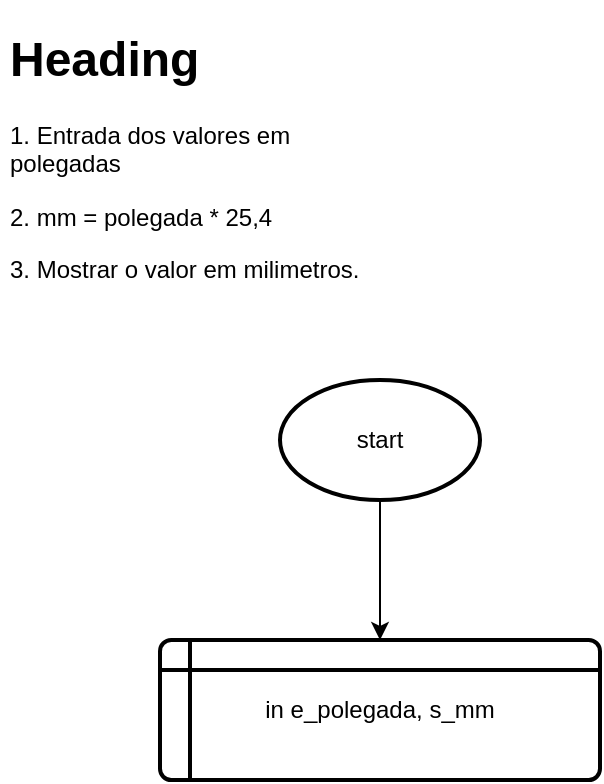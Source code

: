<mxfile version="16.5.6" type="device"><diagram id="d1wPUac8nXYEipCwzin1" name="Page-1"><mxGraphModel dx="1422" dy="1963" grid="1" gridSize="10" guides="1" tooltips="1" connect="1" arrows="1" fold="1" page="1" pageScale="1" pageWidth="827" pageHeight="1169" math="0" shadow="0"><root><mxCell id="0"/><mxCell id="1" parent="0"/><mxCell id="3LWJxxjSt8u2ss5K7CjZ-1" value="&lt;h1&gt;Heading&lt;/h1&gt;&lt;p&gt;1. Entrada dos valores em polegadas&lt;/p&gt;&lt;p&gt;2. mm = polegada * 25,4&lt;/p&gt;&lt;p&gt;3. Mostrar o valor em milimetros.&lt;/p&gt;" style="text;html=1;strokeColor=none;fillColor=none;spacing=5;spacingTop=-20;whiteSpace=wrap;overflow=hidden;rounded=0;" vertex="1" parent="1"><mxGeometry x="20" y="-1140" width="190" height="140" as="geometry"/></mxCell><mxCell id="3LWJxxjSt8u2ss5K7CjZ-4" style="edgeStyle=orthogonalEdgeStyle;rounded=0;orthogonalLoop=1;jettySize=auto;html=1;exitX=0.5;exitY=1;exitDx=0;exitDy=0;exitPerimeter=0;entryX=0.5;entryY=0;entryDx=0;entryDy=0;" edge="1" parent="1" source="3LWJxxjSt8u2ss5K7CjZ-2" target="3LWJxxjSt8u2ss5K7CjZ-3"><mxGeometry relative="1" as="geometry"/></mxCell><mxCell id="3LWJxxjSt8u2ss5K7CjZ-2" value="start&lt;br&gt;" style="strokeWidth=2;html=1;shape=mxgraph.flowchart.start_1;whiteSpace=wrap;" vertex="1" parent="1"><mxGeometry x="160" y="-960" width="100" height="60" as="geometry"/></mxCell><mxCell id="3LWJxxjSt8u2ss5K7CjZ-3" value="in e_polegada, s_mm" style="shape=internalStorage;whiteSpace=wrap;html=1;dx=15;dy=15;rounded=1;arcSize=8;strokeWidth=2;" vertex="1" parent="1"><mxGeometry x="100" y="-830" width="220" height="70" as="geometry"/></mxCell></root></mxGraphModel></diagram></mxfile>